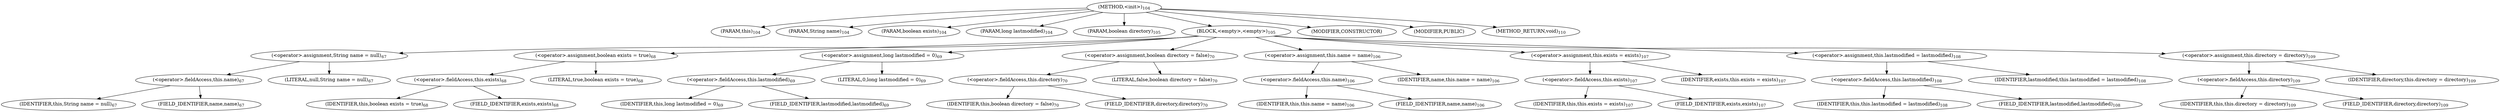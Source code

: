 digraph "&lt;init&gt;" {  
"102" [label = <(METHOD,&lt;init&gt;)<SUB>104</SUB>> ]
"8" [label = <(PARAM,this)<SUB>104</SUB>> ]
"103" [label = <(PARAM,String name)<SUB>104</SUB>> ]
"104" [label = <(PARAM,boolean exists)<SUB>104</SUB>> ]
"105" [label = <(PARAM,long lastmodified)<SUB>104</SUB>> ]
"106" [label = <(PARAM,boolean directory)<SUB>105</SUB>> ]
"107" [label = <(BLOCK,&lt;empty&gt;,&lt;empty&gt;)<SUB>105</SUB>> ]
"108" [label = <(&lt;operator&gt;.assignment,String name = null)<SUB>67</SUB>> ]
"109" [label = <(&lt;operator&gt;.fieldAccess,this.name)<SUB>67</SUB>> ]
"110" [label = <(IDENTIFIER,this,String name = null)<SUB>67</SUB>> ]
"111" [label = <(FIELD_IDENTIFIER,name,name)<SUB>67</SUB>> ]
"112" [label = <(LITERAL,null,String name = null)<SUB>67</SUB>> ]
"113" [label = <(&lt;operator&gt;.assignment,boolean exists = true)<SUB>68</SUB>> ]
"114" [label = <(&lt;operator&gt;.fieldAccess,this.exists)<SUB>68</SUB>> ]
"115" [label = <(IDENTIFIER,this,boolean exists = true)<SUB>68</SUB>> ]
"116" [label = <(FIELD_IDENTIFIER,exists,exists)<SUB>68</SUB>> ]
"117" [label = <(LITERAL,true,boolean exists = true)<SUB>68</SUB>> ]
"118" [label = <(&lt;operator&gt;.assignment,long lastmodified = 0)<SUB>69</SUB>> ]
"119" [label = <(&lt;operator&gt;.fieldAccess,this.lastmodified)<SUB>69</SUB>> ]
"120" [label = <(IDENTIFIER,this,long lastmodified = 0)<SUB>69</SUB>> ]
"121" [label = <(FIELD_IDENTIFIER,lastmodified,lastmodified)<SUB>69</SUB>> ]
"122" [label = <(LITERAL,0,long lastmodified = 0)<SUB>69</SUB>> ]
"123" [label = <(&lt;operator&gt;.assignment,boolean directory = false)<SUB>70</SUB>> ]
"124" [label = <(&lt;operator&gt;.fieldAccess,this.directory)<SUB>70</SUB>> ]
"125" [label = <(IDENTIFIER,this,boolean directory = false)<SUB>70</SUB>> ]
"126" [label = <(FIELD_IDENTIFIER,directory,directory)<SUB>70</SUB>> ]
"127" [label = <(LITERAL,false,boolean directory = false)<SUB>70</SUB>> ]
"128" [label = <(&lt;operator&gt;.assignment,this.name = name)<SUB>106</SUB>> ]
"129" [label = <(&lt;operator&gt;.fieldAccess,this.name)<SUB>106</SUB>> ]
"7" [label = <(IDENTIFIER,this,this.name = name)<SUB>106</SUB>> ]
"130" [label = <(FIELD_IDENTIFIER,name,name)<SUB>106</SUB>> ]
"131" [label = <(IDENTIFIER,name,this.name = name)<SUB>106</SUB>> ]
"132" [label = <(&lt;operator&gt;.assignment,this.exists = exists)<SUB>107</SUB>> ]
"133" [label = <(&lt;operator&gt;.fieldAccess,this.exists)<SUB>107</SUB>> ]
"9" [label = <(IDENTIFIER,this,this.exists = exists)<SUB>107</SUB>> ]
"134" [label = <(FIELD_IDENTIFIER,exists,exists)<SUB>107</SUB>> ]
"135" [label = <(IDENTIFIER,exists,this.exists = exists)<SUB>107</SUB>> ]
"136" [label = <(&lt;operator&gt;.assignment,this.lastmodified = lastmodified)<SUB>108</SUB>> ]
"137" [label = <(&lt;operator&gt;.fieldAccess,this.lastmodified)<SUB>108</SUB>> ]
"10" [label = <(IDENTIFIER,this,this.lastmodified = lastmodified)<SUB>108</SUB>> ]
"138" [label = <(FIELD_IDENTIFIER,lastmodified,lastmodified)<SUB>108</SUB>> ]
"139" [label = <(IDENTIFIER,lastmodified,this.lastmodified = lastmodified)<SUB>108</SUB>> ]
"140" [label = <(&lt;operator&gt;.assignment,this.directory = directory)<SUB>109</SUB>> ]
"141" [label = <(&lt;operator&gt;.fieldAccess,this.directory)<SUB>109</SUB>> ]
"11" [label = <(IDENTIFIER,this,this.directory = directory)<SUB>109</SUB>> ]
"142" [label = <(FIELD_IDENTIFIER,directory,directory)<SUB>109</SUB>> ]
"143" [label = <(IDENTIFIER,directory,this.directory = directory)<SUB>109</SUB>> ]
"144" [label = <(MODIFIER,CONSTRUCTOR)> ]
"145" [label = <(MODIFIER,PUBLIC)> ]
"146" [label = <(METHOD_RETURN,void)<SUB>110</SUB>> ]
  "102" -> "8" 
  "102" -> "103" 
  "102" -> "104" 
  "102" -> "105" 
  "102" -> "106" 
  "102" -> "107" 
  "102" -> "144" 
  "102" -> "145" 
  "102" -> "146" 
  "107" -> "108" 
  "107" -> "113" 
  "107" -> "118" 
  "107" -> "123" 
  "107" -> "128" 
  "107" -> "132" 
  "107" -> "136" 
  "107" -> "140" 
  "108" -> "109" 
  "108" -> "112" 
  "109" -> "110" 
  "109" -> "111" 
  "113" -> "114" 
  "113" -> "117" 
  "114" -> "115" 
  "114" -> "116" 
  "118" -> "119" 
  "118" -> "122" 
  "119" -> "120" 
  "119" -> "121" 
  "123" -> "124" 
  "123" -> "127" 
  "124" -> "125" 
  "124" -> "126" 
  "128" -> "129" 
  "128" -> "131" 
  "129" -> "7" 
  "129" -> "130" 
  "132" -> "133" 
  "132" -> "135" 
  "133" -> "9" 
  "133" -> "134" 
  "136" -> "137" 
  "136" -> "139" 
  "137" -> "10" 
  "137" -> "138" 
  "140" -> "141" 
  "140" -> "143" 
  "141" -> "11" 
  "141" -> "142" 
}
